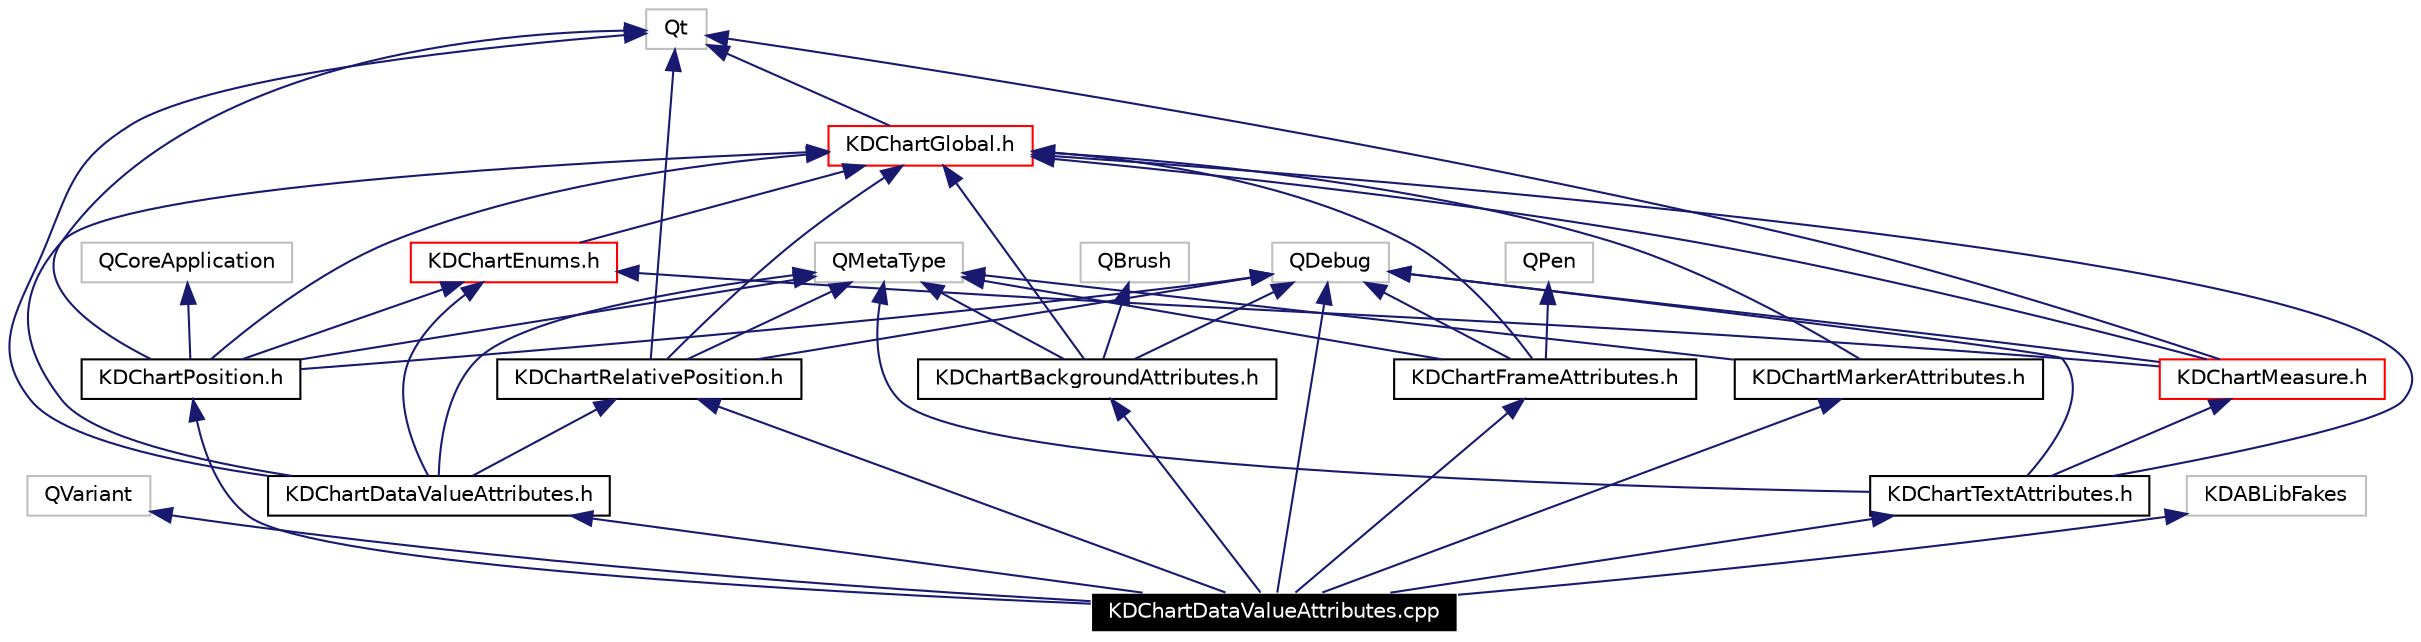 digraph G
{
  edge [fontname="Helvetica",fontsize=10,labelfontname="Helvetica",labelfontsize=10];
  node [fontname="Helvetica",fontsize=10,shape=record];
  Node1396 [label="KDChartDataValueAttributes.cpp",height=0.2,width=0.4,color="white", fillcolor="black", style="filled" fontcolor="white"];
  Node1397 -> Node1396 [dir=back,color="midnightblue",fontsize=10,style="solid",fontname="Helvetica"];
  Node1397 [label="QVariant",height=0.2,width=0.4,color="grey75"];
  Node1398 -> Node1396 [dir=back,color="midnightblue",fontsize=10,style="solid",fontname="Helvetica"];
  Node1398 [label="QDebug",height=0.2,width=0.4,color="grey75"];
  Node1399 -> Node1396 [dir=back,color="midnightblue",fontsize=10,style="solid",fontname="Helvetica"];
  Node1399 [label="KDChartDataValueAttributes.h",height=0.2,width=0.4,color="black",URL="$_k_d_chart_data_value_attributes_8h.html"];
  Node1400 -> Node1399 [dir=back,color="midnightblue",fontsize=10,style="solid",fontname="Helvetica"];
  Node1400 [label="Qt",height=0.2,width=0.4,color="grey75"];
  Node1401 -> Node1399 [dir=back,color="midnightblue",fontsize=10,style="solid",fontname="Helvetica"];
  Node1401 [label="QMetaType",height=0.2,width=0.4,color="grey75"];
  Node1402 -> Node1399 [dir=back,color="midnightblue",fontsize=10,style="solid",fontname="Helvetica"];
  Node1402 [label="KDChartGlobal.h",height=0.2,width=0.4,color="red",URL="$_k_d_chart_global_8h.html"];
  Node1400 -> Node1402 [dir=back,color="midnightblue",fontsize=10,style="solid",fontname="Helvetica"];
  Node1407 -> Node1399 [dir=back,color="midnightblue",fontsize=10,style="solid",fontname="Helvetica"];
  Node1407 [label="KDChartEnums.h",height=0.2,width=0.4,color="red",URL="$_k_d_chart_enums_8h.html"];
  Node1402 -> Node1407 [dir=back,color="midnightblue",fontsize=10,style="solid",fontname="Helvetica"];
  Node1411 -> Node1399 [dir=back,color="midnightblue",fontsize=10,style="solid",fontname="Helvetica"];
  Node1411 [label="KDChartRelativePosition.h",height=0.2,width=0.4,color="black",URL="$_k_d_chart_relative_position_8h.html"];
  Node1398 -> Node1411 [dir=back,color="midnightblue",fontsize=10,style="solid",fontname="Helvetica"];
  Node1401 -> Node1411 [dir=back,color="midnightblue",fontsize=10,style="solid",fontname="Helvetica"];
  Node1400 -> Node1411 [dir=back,color="midnightblue",fontsize=10,style="solid",fontname="Helvetica"];
  Node1402 -> Node1411 [dir=back,color="midnightblue",fontsize=10,style="solid",fontname="Helvetica"];
  Node1411 -> Node1396 [dir=back,color="midnightblue",fontsize=10,style="solid",fontname="Helvetica"];
  Node1414 -> Node1396 [dir=back,color="midnightblue",fontsize=10,style="solid",fontname="Helvetica"];
  Node1414 [label="KDChartPosition.h",height=0.2,width=0.4,color="black",URL="$_k_d_chart_position_8h.html"];
  Node1398 -> Node1414 [dir=back,color="midnightblue",fontsize=10,style="solid",fontname="Helvetica"];
  Node1400 -> Node1414 [dir=back,color="midnightblue",fontsize=10,style="solid",fontname="Helvetica"];
  Node1401 -> Node1414 [dir=back,color="midnightblue",fontsize=10,style="solid",fontname="Helvetica"];
  Node1415 -> Node1414 [dir=back,color="midnightblue",fontsize=10,style="solid",fontname="Helvetica"];
  Node1415 [label="QCoreApplication",height=0.2,width=0.4,color="grey75"];
  Node1402 -> Node1414 [dir=back,color="midnightblue",fontsize=10,style="solid",fontname="Helvetica"];
  Node1407 -> Node1414 [dir=back,color="midnightblue",fontsize=10,style="solid",fontname="Helvetica"];
  Node1416 -> Node1396 [dir=back,color="midnightblue",fontsize=10,style="solid",fontname="Helvetica"];
  Node1416 [label="KDChartTextAttributes.h",height=0.2,width=0.4,color="black",URL="$_k_d_chart_text_attributes_8h.html"];
  Node1398 -> Node1416 [dir=back,color="midnightblue",fontsize=10,style="solid",fontname="Helvetica"];
  Node1401 -> Node1416 [dir=back,color="midnightblue",fontsize=10,style="solid",fontname="Helvetica"];
  Node1402 -> Node1416 [dir=back,color="midnightblue",fontsize=10,style="solid",fontname="Helvetica"];
  Node1417 -> Node1416 [dir=back,color="midnightblue",fontsize=10,style="solid",fontname="Helvetica"];
  Node1417 [label="KDChartMeasure.h",height=0.2,width=0.4,color="red",URL="$_k_d_chart_measure_8h.html"];
  Node1398 -> Node1417 [dir=back,color="midnightblue",fontsize=10,style="solid",fontname="Helvetica"];
  Node1400 -> Node1417 [dir=back,color="midnightblue",fontsize=10,style="solid",fontname="Helvetica"];
  Node1402 -> Node1417 [dir=back,color="midnightblue",fontsize=10,style="solid",fontname="Helvetica"];
  Node1407 -> Node1417 [dir=back,color="midnightblue",fontsize=10,style="solid",fontname="Helvetica"];
  Node1419 -> Node1396 [dir=back,color="midnightblue",fontsize=10,style="solid",fontname="Helvetica"];
  Node1419 [label="KDChartFrameAttributes.h",height=0.2,width=0.4,color="black",URL="$_k_d_chart_frame_attributes_8h.html"];
  Node1398 -> Node1419 [dir=back,color="midnightblue",fontsize=10,style="solid",fontname="Helvetica"];
  Node1401 -> Node1419 [dir=back,color="midnightblue",fontsize=10,style="solid",fontname="Helvetica"];
  Node1420 -> Node1419 [dir=back,color="midnightblue",fontsize=10,style="solid",fontname="Helvetica"];
  Node1420 [label="QPen",height=0.2,width=0.4,color="grey75"];
  Node1402 -> Node1419 [dir=back,color="midnightblue",fontsize=10,style="solid",fontname="Helvetica"];
  Node1421 -> Node1396 [dir=back,color="midnightblue",fontsize=10,style="solid",fontname="Helvetica"];
  Node1421 [label="KDChartBackgroundAttributes.h",height=0.2,width=0.4,color="black",URL="$_k_d_chart_background_attributes_8h.html"];
  Node1398 -> Node1421 [dir=back,color="midnightblue",fontsize=10,style="solid",fontname="Helvetica"];
  Node1401 -> Node1421 [dir=back,color="midnightblue",fontsize=10,style="solid",fontname="Helvetica"];
  Node1422 -> Node1421 [dir=back,color="midnightblue",fontsize=10,style="solid",fontname="Helvetica"];
  Node1422 [label="QBrush",height=0.2,width=0.4,color="grey75"];
  Node1402 -> Node1421 [dir=back,color="midnightblue",fontsize=10,style="solid",fontname="Helvetica"];
  Node1423 -> Node1396 [dir=back,color="midnightblue",fontsize=10,style="solid",fontname="Helvetica"];
  Node1423 [label="KDChartMarkerAttributes.h",height=0.2,width=0.4,color="black",URL="$_k_d_chart_marker_attributes_8h.html"];
  Node1401 -> Node1423 [dir=back,color="midnightblue",fontsize=10,style="solid",fontname="Helvetica"];
  Node1402 -> Node1423 [dir=back,color="midnightblue",fontsize=10,style="solid",fontname="Helvetica"];
  Node1424 -> Node1396 [dir=back,color="midnightblue",fontsize=10,style="solid",fontname="Helvetica"];
  Node1424 [label="KDABLibFakes",height=0.2,width=0.4,color="grey75"];
}
